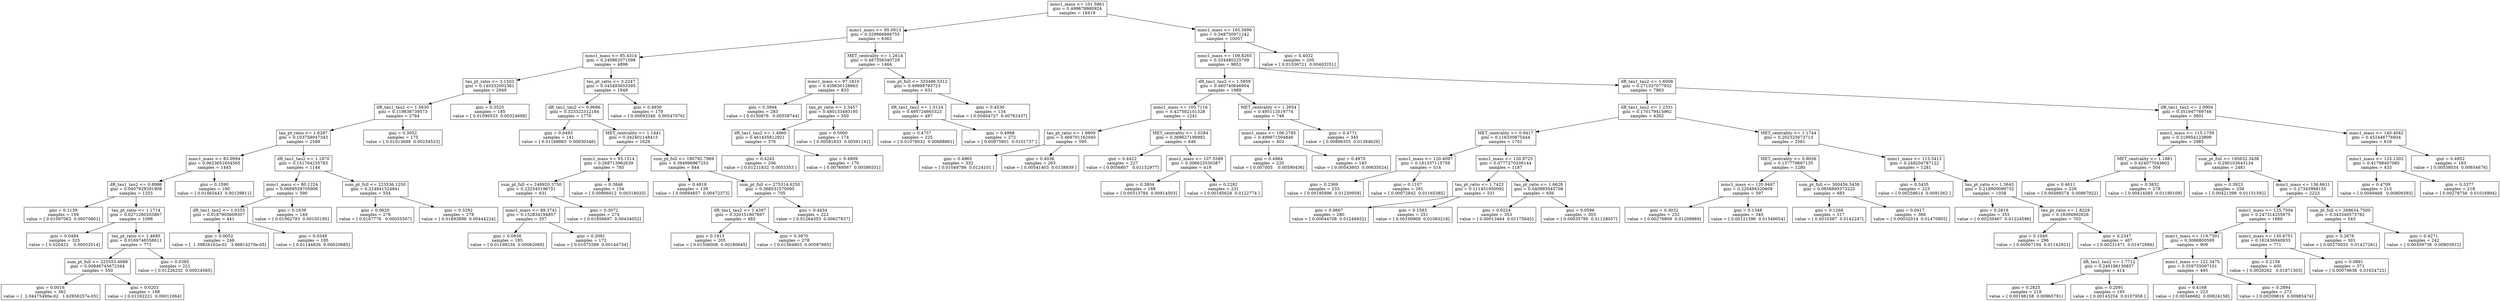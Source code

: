 digraph Tree {
0 [label="mmc1_mass <= 101.5861\ngini = 0.499679980924\nsamples = 16419", shape="box"] ;
1 [label="mmc1_mass <= 95.0913\ngini = 0.329966886755\nsamples = 6362", shape="box"] ;
0 -> 1 ;
2 [label="mmc1_mass <= 85.4314\ngini = 0.240862071098\nsamples = 4898", shape="box"] ;
1 -> 2 ;
3 [label="tau_pt_ratio <= 3.1503\ngini = 0.140332002361\nsamples = 2949", shape="box"] ;
2 -> 3 ;
4 [label="dR_tau1_tau2 <= 1.5630\ngini = 0.119836739573\nsamples = 2764", shape="box"] ;
3 -> 4 ;
5 [label="tau_pt_ratio <= 1.6287\ngini = 0.103758047343\nsamples = 2589", shape="box"] ;
4 -> 5 ;
6 [label="mmc1_mass <= 83.0994\ngini = 0.0623651654565\nsamples = 1445", shape="box"] ;
5 -> 6 ;
7 [label="dR_tau1_tau2 <= 0.8986\ngini = 0.0407929291908\nsamples = 1255", shape="box"] ;
6 -> 7 ;
8 [label="gini = 0.1139\nsamples = 159\nvalue = [ 0.01097063  0.00070801]", shape="box"] ;
7 -> 8 ;
9 [label="tau_pt_ratio <= 1.1714\ngini = 0.0271260203867\nsamples = 1096", shape="box"] ;
7 -> 9 ;
10 [label="gini = 0.0484\nsamples = 325\nvalue = [ 0.020422    0.00052014]", shape="box"] ;
9 -> 10 ;
11 [label="tau_pt_ratio <= 1.4695\ngini = 0.0169746558611\nsamples = 771", shape="box"] ;
9 -> 11 ;
12 [label="sum_pt_full <= 225553.4688\ngini = 0.00846745672344\nsamples = 550", shape="box"] ;
11 -> 12 ;
13 [label="gini = 0.0016\nsamples = 362\nvalue = [  2.04475490e-02   1.62956257e-05]", shape="box"] ;
12 -> 13 ;
14 [label="gini = 0.0203\nsamples = 188\nvalue = [ 0.01162221  0.00012064]", shape="box"] ;
12 -> 14 ;
15 [label="gini = 0.0385\nsamples = 221\nvalue = [ 0.01226232  0.00024585]", shape="box"] ;
11 -> 15 ;
16 [label="gini = 0.1590\nsamples = 190\nvalue = [ 0.01465443  0.00139811]", shape="box"] ;
6 -> 16 ;
17 [label="dR_tau1_tau2 <= 1.1870\ngini = 0.151764235783\nsamples = 1144", shape="box"] ;
5 -> 17 ;
18 [label="mmc1_mass <= 80.1224\ngini = 0.0669559705906\nsamples = 590", shape="box"] ;
17 -> 18 ;
19 [label="dR_tau1_tau2 <= 1.0253\ngini = 0.0187905609307\nsamples = 441", shape="box"] ;
18 -> 19 ;
20 [label="gini = 0.0052\nsamples = 246\nvalue = [  1.39826162e-02   3.66814270e-05]", shape="box"] ;
19 -> 20 ;
21 [label="gini = 0.0349\nsamples = 195\nvalue = [ 0.01144826  0.00020685]", shape="box"] ;
19 -> 21 ;
22 [label="gini = 0.1639\nsamples = 149\nvalue = [ 0.01062793  0.00105195]", shape="box"] ;
18 -> 22 ;
23 [label="sum_pt_full <= 223536.1250\ngini = 0.224841524841\nsamples = 554", shape="box"] ;
17 -> 23 ;
24 [label="gini = 0.0620\nsamples = 276\nvalue = [ 0.0167776   0.00055507]", shape="box"] ;
23 -> 24 ;
25 [label="gini = 0.3292\nsamples = 278\nvalue = [ 0.01693898  0.00444224]", shape="box"] ;
23 -> 25 ;
26 [label="gini = 0.3052\nsamples = 175\nvalue = [ 0.01013689  0.00234523]", shape="box"] ;
4 -> 26 ;
27 [label="gini = 0.3525\nsamples = 185\nvalue = [ 0.01096533  0.00324698]", shape="box"] ;
3 -> 27 ;
28 [label="tau_pt_ratio <= 3.2247\ngini = 0.345493653395\nsamples = 1949", shape="box"] ;
2 -> 28 ;
29 [label="dR_tau1_tau2 <= 0.9686\ngini = 0.323322312184\nsamples = 1770", shape="box"] ;
28 -> 29 ;
30 [label="gini = 0.0493\nsamples = 141\nvalue = [ 0.01168865  0.00030346]", shape="box"] ;
29 -> 30 ;
31 [label="MET_centrality <= 1.1441\ngini = 0.342401148415\nsamples = 1629", shape="box"] ;
29 -> 31 ;
32 [label="mmc1_mass <= 93.1514\ngini = 0.268713962639\nsamples = 785", shape="box"] ;
31 -> 32 ;
33 [label="sum_pt_full <= 248920.3750\ngini = 0.232545196751\nsamples = 631", shape="box"] ;
32 -> 33 ;
34 [label="mmc1_mass <= 89.3741\ngini = 0.152834194857\nsamples = 357", shape="box"] ;
33 -> 34 ;
35 [label="gini = 0.0936\nsamples = 185\nvalue = [ 0.01198234  0.00062069]", shape="box"] ;
34 -> 35 ;
36 [label="gini = 0.2091\nsamples = 172\nvalue = [ 0.01075589  0.00144734]", shape="box"] ;
34 -> 36 ;
37 [label="gini = 0.3072\nsamples = 274\nvalue = [ 0.01856697  0.00434052]", shape="box"] ;
33 -> 37 ;
38 [label="gini = 0.3846\nsamples = 154\nvalue = [ 0.00906012  0.00318033]", shape="box"] ;
32 -> 38 ;
39 [label="sum_pt_full <= 190792.7969\ngini = 0.394996967253\nsamples = 844", shape="box"] ;
31 -> 39 ;
40 [label="gini = 0.4818\nsamples = 139\nvalue = [ 0.00694857  0.00472373]", shape="box"] ;
39 -> 40 ;
41 [label="sum_pt_full <= 275314.6250\ngini = 0.368531570095\nsamples = 705", shape="box"] ;
39 -> 41 ;
42 [label="dR_tau1_tau2 <= 1.4397\ngini = 0.320151807697\nsamples = 483", shape="box"] ;
41 -> 42 ;
43 [label="gini = 0.1913\nsamples = 205\nvalue = [ 0.01506006  0.00180645]", shape="box"] ;
42 -> 43 ;
44 [label="gini = 0.3970\nsamples = 278\nvalue = [ 0.01564803  0.00587665]", shape="box"] ;
42 -> 44 ;
45 [label="gini = 0.4434\nsamples = 222\nvalue = [ 0.01264353  0.00627937]", shape="box"] ;
41 -> 45 ;
46 [label="gini = 0.4930\nsamples = 179\nvalue = [ 0.00693348  0.00547076]", shape="box"] ;
28 -> 46 ;
47 [label="MET_centrality <= 1.2614\ngini = 0.487356340729\nsamples = 1464", shape="box"] ;
1 -> 47 ;
48 [label="mmc1_mass <= 97.1810\ngini = 0.459630128663\nsamples = 833", shape="box"] ;
47 -> 48 ;
49 [label="gini = 0.3944\nsamples = 283\nvalue = [ 0.0150876   0.00558744]", shape="box"] ;
48 -> 49 ;
50 [label="tau_pt_ratio <= 2.3457\ngini = 0.480133493195\nsamples = 550", shape="box"] ;
48 -> 50 ;
51 [label="dR_tau1_tau2 <= 1.4960\ngini = 0.461435812921\nsamples = 376", shape="box"] ;
50 -> 51 ;
52 [label="gini = 0.4245\nsamples = 206\nvalue = [ 0.01211832  0.0053353 ]", shape="box"] ;
51 -> 52 ;
53 [label="gini = 0.4909\nsamples = 170\nvalue = [ 0.00769567  0.00586531]", shape="box"] ;
51 -> 53 ;
54 [label="gini = 0.5000\nsamples = 174\nvalue = [ 0.00581833  0.00591141]", shape="box"] ;
50 -> 54 ;
55 [label="sum_pt_full <= 333486.5312\ngini = 0.49999793723\nsamples = 631", shape="box"] ;
47 -> 55 ;
56 [label="dR_tau1_tau2 <= 1.5124\ngini = 0.495724665323\nsamples = 497", shape="box"] ;
55 -> 56 ;
57 [label="gini = 0.4757\nsamples = 225\nvalue = [ 0.01078032  0.00688861]", shape="box"] ;
56 -> 57 ;
58 [label="gini = 0.4998\nsamples = 272\nvalue = [ 0.00975901  0.0101737 ]", shape="box"] ;
56 -> 58 ;
59 [label="gini = 0.4530\nsamples = 134\nvalue = [ 0.00404727  0.00762437]", shape="box"] ;
55 -> 59 ;
60 [label="mmc1_mass <= 165.5690\ngini = 0.349750971242\nsamples = 10057", shape="box"] ;
0 -> 60 ;
61 [label="mmc1_mass <= 109.8265\ngini = 0.334480225709\nsamples = 9852", shape="box"] ;
60 -> 61 ;
62 [label="dR_tau1_tau2 <= 1.5959\ngini = 0.460740646904\nsamples = 1989", shape="box"] ;
61 -> 62 ;
63 [label="mmc1_mass <= 105.7116\ngini = 0.427582101328\nsamples = 1241", shape="box"] ;
62 -> 63 ;
64 [label="tau_pt_ratio <= 1.9809\ngini = 0.469701162045\nsamples = 595", shape="box"] ;
63 -> 64 ;
65 [label="gini = 0.4965\nsamples = 332\nvalue = [ 0.01049786  0.0124101 ]", shape="box"] ;
64 -> 65 ;
66 [label="gini = 0.4036\nsamples = 263\nvalue = [ 0.00541403  0.0138939 ]", shape="box"] ;
64 -> 66 ;
67 [label="MET_centrality <= 1.0284\ngini = 0.369627198992\nsamples = 646", shape="box"] ;
63 -> 67 ;
68 [label="gini = 0.4422\nsamples = 227\nvalue = [ 0.0056807   0.01152977]", shape="box"] ;
67 -> 68 ;
69 [label="mmc1_mass <= 107.5589\ngini = 0.306623530387\nsamples = 419", shape="box"] ;
67 -> 69 ;
70 [label="gini = 0.3804\nsamples = 188\nvalue = [ 0.00313784  0.00914503]", shape="box"] ;
69 -> 70 ;
71 [label="gini = 0.2282\nsamples = 231\nvalue = [ 0.00185628  0.0122774 ]", shape="box"] ;
69 -> 71 ;
72 [label="MET_centrality <= 1.2654\ngini = 0.495113519774\nsamples = 748", shape="box"] ;
62 -> 72 ;
73 [label="mmc1_mass <= 106.2785\ngini = 0.499971504846\nsamples = 403", shape="box"] ;
72 -> 73 ;
74 [label="gini = 0.4964\nsamples = 220\nvalue = [ 0.007005    0.00590436]", shape="box"] ;
73 -> 74 ;
75 [label="gini = 0.4970\nsamples = 183\nvalue = [ 0.00543603  0.00635024]", shape="box"] ;
73 -> 75 ;
76 [label="gini = 0.4771\nsamples = 345\nvalue = [ 0.00896355  0.01384629]", shape="box"] ;
72 -> 76 ;
77 [label="dR_tau1_tau2 <= 1.6008\ngini = 0.271337077932\nsamples = 7863", shape="box"] ;
61 -> 77 ;
78 [label="dR_tau1_tau2 <= 1.2331\ngini = 0.170179415962\nsamples = 4262", shape="box"] ;
77 -> 78 ;
79 [label="MET_centrality <= 0.9417\ngini = 0.116330875444\nsamples = 1701", shape="box"] ;
78 -> 79 ;
80 [label="mmc1_mass <= 120.4097\ngini = 0.181337115759\nsamples = 514", shape="box"] ;
79 -> 80 ;
81 [label="gini = 0.2369\nsamples = 233\nvalue = [ 0.00195896  0.01230959]", shape="box"] ;
80 -> 81 ;
82 [label="gini = 0.1107\nsamples = 281\nvalue = [ 0.00072842  0.01165385]", shape="box"] ;
80 -> 82 ;
83 [label="mmc1_mass <= 120.9725\ngini = 0.0777270206144\nsamples = 1187", shape="box"] ;
79 -> 83 ;
84 [label="tau_pt_ratio <= 1.7422\ngini = 0.111451950092\nsamples = 531", shape="box"] ;
83 -> 84 ;
85 [label="gini = 0.0667\nsamples = 280\nvalue = [ 0.00044708  0.01249452]", shape="box"] ;
84 -> 85 ;
86 [label="gini = 0.1583\nsamples = 251\nvalue = [ 0.00100908  0.01063216]", shape="box"] ;
84 -> 86 ;
87 [label="tau_pt_ratio <= 1.6628\ngini = 0.040993545708\nsamples = 656", shape="box"] ;
83 -> 87 ;
88 [label="gini = 0.0224\nsamples = 353\nvalue = [ 0.00013464  0.01175645]", shape="box"] ;
87 -> 88 ;
89 [label="gini = 0.0596\nsamples = 303\nvalue = [ 0.00035795  0.01128057]", shape="box"] ;
87 -> 89 ;
90 [label="MET_centrality <= 1.1744\ngini = 0.202325673713\nsamples = 2561", shape="box"] ;
78 -> 90 ;
91 [label="MET_centrality <= 0.9056\ngini = 0.157779687135\nsamples = 1280", shape="box"] ;
90 -> 91 ;
92 [label="mmc1_mass <= 120.9497\ngini = 0.220494520609\nsamples = 597", shape="box"] ;
91 -> 92 ;
93 [label="gini = 0.3032\nsamples = 252\nvalue = [ 0.00276809  0.01208969]", shape="box"] ;
92 -> 93 ;
94 [label="gini = 0.1348\nsamples = 345\nvalue = [ 0.00121396  0.01549054]", shape="box"] ;
92 -> 94 ;
95 [label="sum_pt_full <= 300456.3438\ngini = 0.0856895373225\nsamples = 683", shape="box"] ;
91 -> 95 ;
96 [label="gini = 0.1268\nsamples = 317\nvalue = [ 0.0010387  0.0142247]", shape="box"] ;
95 -> 96 ;
97 [label="gini = 0.0417\nsamples = 366\nvalue = [ 0.00032014  0.01470905]", shape="box"] ;
95 -> 97 ;
98 [label="mmc1_mass <= 113.3413\ngini = 0.248204787122\nsamples = 1281", shape="box"] ;
90 -> 98 ;
99 [label="gini = 0.3435\nsamples = 223\nvalue = [ 0.00258614  0.0091562 ]", shape="box"] ;
98 -> 99 ;
100 [label="tau_pt_ratio <= 1.3645\ngini = 0.218900099732\nsamples = 1058", shape="box"] ;
98 -> 100 ;
101 [label="gini = 0.2819\nsamples = 355\nvalue = [ 0.00250467  0.01224596]", shape="box"] ;
100 -> 101 ;
102 [label="tau_pt_ratio <= 1.8229\ngini = 0.18394992626\nsamples = 703", shape="box"] ;
100 -> 102 ;
103 [label="gini = 0.1049\nsamples = 296\nvalue = [ 0.00067194  0.01142921]", shape="box"] ;
102 -> 103 ;
104 [label="gini = 0.2347\nsamples = 407\nvalue = [ 0.00231471  0.01472886]", shape="box"] ;
102 -> 104 ;
105 [label="dR_tau1_tau2 <= 2.0904\ngini = 0.351947769746\nsamples = 3601", shape="box"] ;
77 -> 105 ;
106 [label="mmc1_mass <= 115.1759\ngini = 0.319954123899\nsamples = 2985", shape="box"] ;
105 -> 106 ;
107 [label="MET_centrality <= 1.1881\ngini = 0.424077043602\nsamples = 504", shape="box"] ;
106 -> 107 ;
108 [label="gini = 0.4611\nsamples = 226\nvalue = [ 0.00489274  0.00867922]", shape="box"] ;
107 -> 108 ;
109 [label="gini = 0.3832\nsamples = 278\nvalue = [ 0.00414585  0.01190109]", shape="box"] ;
107 -> 109 ;
110 [label="sum_pt_full <= 195632.3438\ngini = 0.290103643134\nsamples = 2481", shape="box"] ;
106 -> 110 ;
111 [label="gini = 0.3923\nsamples = 258\nvalue = [ 0.00421398  0.01151592]", shape="box"] ;
110 -> 111 ;
112 [label="mmc1_mass <= 136.6611\ngini = 0.27343968155\nsamples = 2223", shape="box"] ;
110 -> 112 ;
113 [label="mmc1_mass <= 125.7504\ngini = 0.247314255975\nsamples = 1680", shape="box"] ;
112 -> 113 ;
114 [label="mmc1_mass <= 119.7301\ngini = 0.3068800595\nsamples = 909", shape="box"] ;
113 -> 114 ;
115 [label="dR_tau1_tau2 <= 1.7712\ngini = 0.246186130857\nsamples = 414", shape="box"] ;
114 -> 115 ;
116 [label="gini = 0.2825\nsamples = 219\nvalue = [ 0.00198158  0.00965791]", shape="box"] ;
115 -> 116 ;
117 [label="gini = 0.2091\nsamples = 195\nvalue = [ 0.00145254  0.0107958 ]", shape="box"] ;
115 -> 117 ;
118 [label="mmc1_mass <= 122.3475\ngini = 0.359755097101\nsamples = 495", shape="box"] ;
114 -> 118 ;
119 [label="gini = 0.4168\nsamples = 223\nvalue = [ 0.00346682  0.00824158]", shape="box"] ;
118 -> 119 ;
120 [label="gini = 0.2894\nsamples = 272\nvalue = [ 0.00209816  0.00985474]", shape="box"] ;
118 -> 120 ;
121 [label="mmc1_mass <= 130.6751\ngini = 0.162436940933\nsamples = 771", shape="box"] ;
113 -> 121 ;
122 [label="gini = 0.2158\nsamples = 400\nvalue = [ 0.0026262   0.01871303]", shape="box"] ;
121 -> 122 ;
123 [label="gini = 0.0891\nsamples = 371\nvalue = [ 0.00079638  0.01624722]", shape="box"] ;
121 -> 123 ;
124 [label="sum_pt_full <= 268634.7500\ngini = 0.343340575782\nsamples = 543", shape="box"] ;
112 -> 124 ;
125 [label="gini = 0.2676\nsamples = 301\nvalue = [ 0.00270033  0.01427281]", shape="box"] ;
124 -> 125 ;
126 [label="gini = 0.4271\nsamples = 242\nvalue = [ 0.00359738  0.00803912]", shape="box"] ;
124 -> 126 ;
127 [label="mmc1_mass <= 140.4042\ngini = 0.452446776934\nsamples = 616", shape="box"] ;
105 -> 127 ;
128 [label="mmc1_mass <= 125.1302\ngini = 0.41798407085\nsamples = 433", shape="box"] ;
127 -> 128 ;
129 [label="gini = 0.4709\nsamples = 215\nvalue = [ 0.0049468   0.00809393]", shape="box"] ;
128 -> 129 ;
130 [label="gini = 0.3377\nsamples = 218\nvalue = [ 0.00278756  0.01016994]", shape="box"] ;
128 -> 130 ;
131 [label="gini = 0.4952\nsamples = 183\nvalue = [ 0.00538034  0.00654676]", shape="box"] ;
127 -> 131 ;
132 [label="gini = 0.4032\nsamples = 205\nvalue = [ 0.01036721  0.00403251]", shape="box"] ;
60 -> 132 ;
}
